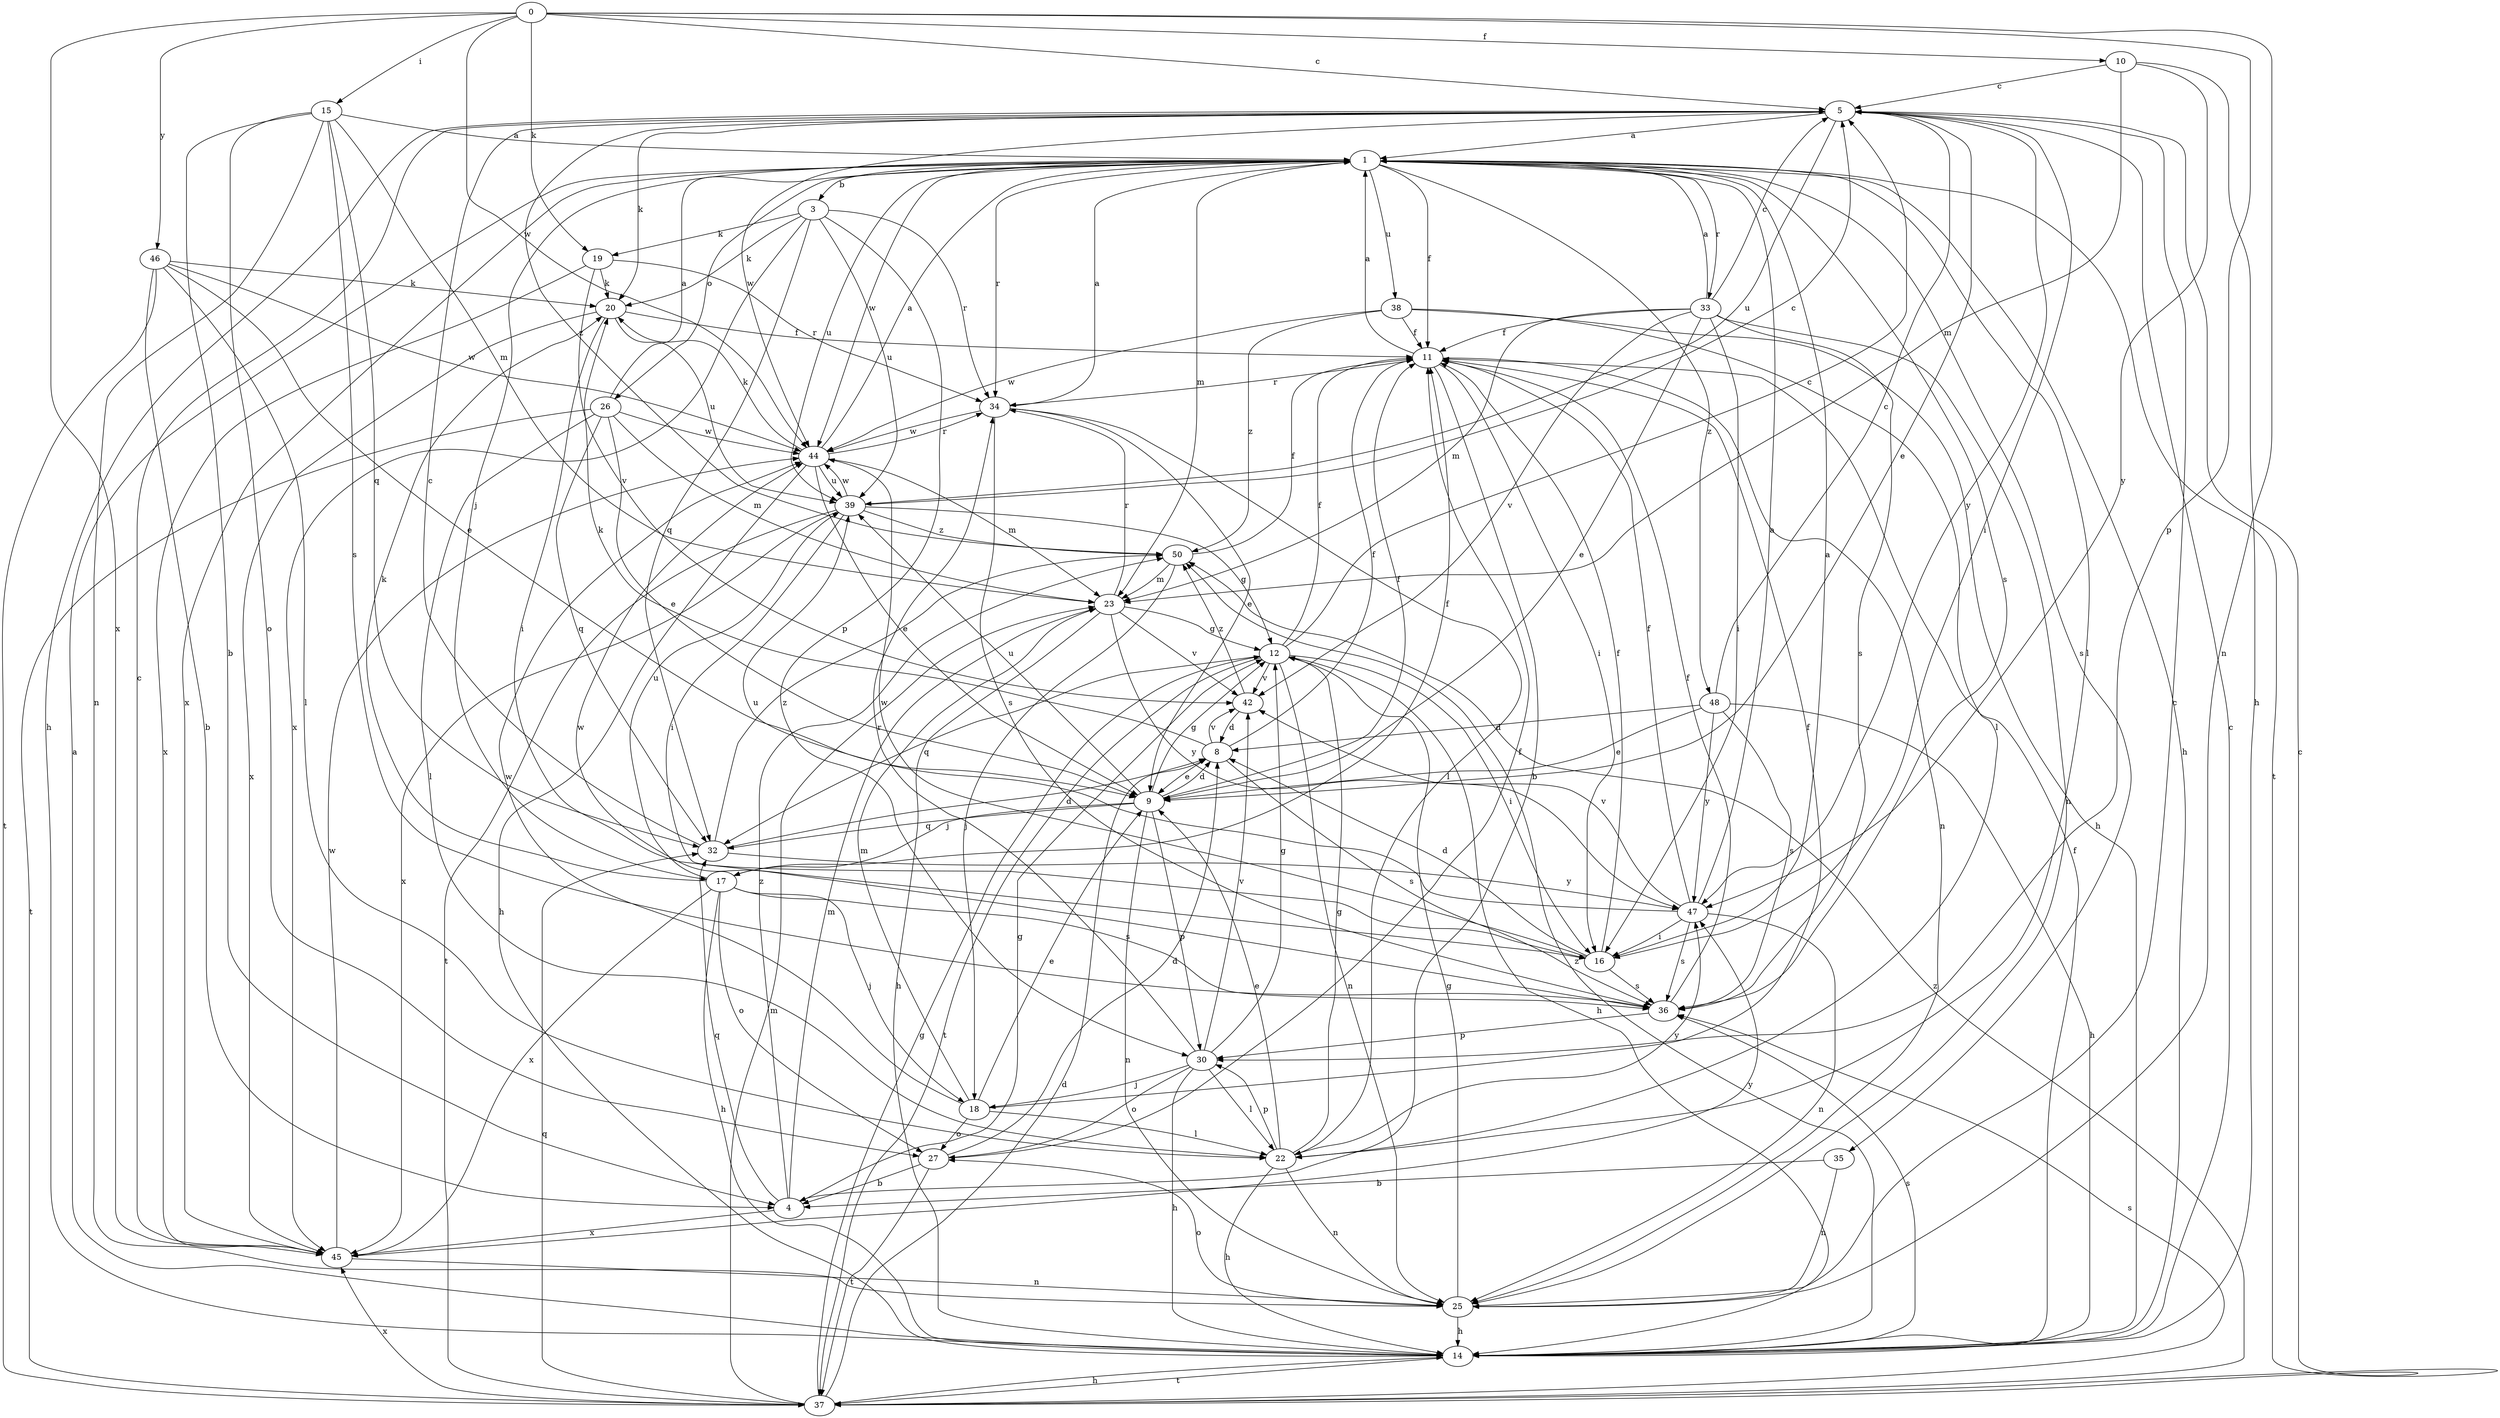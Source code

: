 strict digraph  {
0;
1;
3;
4;
5;
8;
9;
10;
11;
12;
14;
15;
16;
17;
18;
19;
20;
22;
23;
25;
26;
27;
30;
32;
33;
34;
35;
36;
37;
38;
39;
42;
44;
45;
46;
47;
48;
50;
0 -> 5  [label=c];
0 -> 10  [label=f];
0 -> 15  [label=i];
0 -> 19  [label=k];
0 -> 25  [label=n];
0 -> 30  [label=p];
0 -> 44  [label=w];
0 -> 45  [label=x];
0 -> 46  [label=y];
1 -> 3  [label=b];
1 -> 11  [label=f];
1 -> 14  [label=h];
1 -> 17  [label=j];
1 -> 22  [label=l];
1 -> 23  [label=m];
1 -> 26  [label=o];
1 -> 33  [label=r];
1 -> 34  [label=r];
1 -> 35  [label=s];
1 -> 36  [label=s];
1 -> 37  [label=t];
1 -> 38  [label=u];
1 -> 39  [label=u];
1 -> 44  [label=w];
1 -> 45  [label=x];
1 -> 48  [label=z];
3 -> 19  [label=k];
3 -> 20  [label=k];
3 -> 30  [label=p];
3 -> 32  [label=q];
3 -> 34  [label=r];
3 -> 39  [label=u];
3 -> 45  [label=x];
4 -> 12  [label=g];
4 -> 23  [label=m];
4 -> 32  [label=q];
4 -> 45  [label=x];
4 -> 50  [label=z];
5 -> 1  [label=a];
5 -> 9  [label=e];
5 -> 14  [label=h];
5 -> 16  [label=i];
5 -> 20  [label=k];
5 -> 39  [label=u];
5 -> 44  [label=w];
5 -> 47  [label=y];
5 -> 50  [label=z];
8 -> 9  [label=e];
8 -> 11  [label=f];
8 -> 20  [label=k];
8 -> 36  [label=s];
8 -> 42  [label=v];
9 -> 8  [label=d];
9 -> 11  [label=f];
9 -> 12  [label=g];
9 -> 17  [label=j];
9 -> 25  [label=n];
9 -> 30  [label=p];
9 -> 32  [label=q];
9 -> 39  [label=u];
10 -> 5  [label=c];
10 -> 14  [label=h];
10 -> 23  [label=m];
10 -> 47  [label=y];
11 -> 1  [label=a];
11 -> 4  [label=b];
11 -> 16  [label=i];
11 -> 25  [label=n];
11 -> 34  [label=r];
12 -> 5  [label=c];
12 -> 11  [label=f];
12 -> 14  [label=h];
12 -> 16  [label=i];
12 -> 25  [label=n];
12 -> 32  [label=q];
12 -> 37  [label=t];
12 -> 42  [label=v];
14 -> 1  [label=a];
14 -> 5  [label=c];
14 -> 11  [label=f];
14 -> 36  [label=s];
14 -> 37  [label=t];
14 -> 50  [label=z];
15 -> 1  [label=a];
15 -> 4  [label=b];
15 -> 23  [label=m];
15 -> 25  [label=n];
15 -> 27  [label=o];
15 -> 32  [label=q];
15 -> 36  [label=s];
16 -> 1  [label=a];
16 -> 8  [label=d];
16 -> 11  [label=f];
16 -> 36  [label=s];
16 -> 44  [label=w];
17 -> 11  [label=f];
17 -> 14  [label=h];
17 -> 18  [label=j];
17 -> 20  [label=k];
17 -> 27  [label=o];
17 -> 36  [label=s];
17 -> 39  [label=u];
17 -> 45  [label=x];
18 -> 9  [label=e];
18 -> 11  [label=f];
18 -> 22  [label=l];
18 -> 23  [label=m];
18 -> 27  [label=o];
18 -> 44  [label=w];
19 -> 20  [label=k];
19 -> 34  [label=r];
19 -> 42  [label=v];
19 -> 45  [label=x];
20 -> 11  [label=f];
20 -> 16  [label=i];
20 -> 39  [label=u];
20 -> 45  [label=x];
22 -> 9  [label=e];
22 -> 12  [label=g];
22 -> 14  [label=h];
22 -> 25  [label=n];
22 -> 30  [label=p];
22 -> 47  [label=y];
23 -> 12  [label=g];
23 -> 14  [label=h];
23 -> 34  [label=r];
23 -> 42  [label=v];
23 -> 47  [label=y];
25 -> 5  [label=c];
25 -> 12  [label=g];
25 -> 14  [label=h];
25 -> 27  [label=o];
26 -> 1  [label=a];
26 -> 9  [label=e];
26 -> 22  [label=l];
26 -> 23  [label=m];
26 -> 32  [label=q];
26 -> 37  [label=t];
26 -> 44  [label=w];
27 -> 4  [label=b];
27 -> 8  [label=d];
27 -> 11  [label=f];
27 -> 37  [label=t];
30 -> 12  [label=g];
30 -> 14  [label=h];
30 -> 18  [label=j];
30 -> 22  [label=l];
30 -> 27  [label=o];
30 -> 34  [label=r];
30 -> 42  [label=v];
32 -> 5  [label=c];
32 -> 8  [label=d];
32 -> 47  [label=y];
32 -> 50  [label=z];
33 -> 1  [label=a];
33 -> 5  [label=c];
33 -> 9  [label=e];
33 -> 11  [label=f];
33 -> 16  [label=i];
33 -> 23  [label=m];
33 -> 25  [label=n];
33 -> 36  [label=s];
33 -> 42  [label=v];
34 -> 1  [label=a];
34 -> 9  [label=e];
34 -> 22  [label=l];
34 -> 36  [label=s];
34 -> 44  [label=w];
35 -> 4  [label=b];
35 -> 25  [label=n];
36 -> 11  [label=f];
36 -> 30  [label=p];
36 -> 44  [label=w];
37 -> 5  [label=c];
37 -> 8  [label=d];
37 -> 12  [label=g];
37 -> 14  [label=h];
37 -> 23  [label=m];
37 -> 32  [label=q];
37 -> 36  [label=s];
37 -> 45  [label=x];
37 -> 50  [label=z];
38 -> 11  [label=f];
38 -> 14  [label=h];
38 -> 22  [label=l];
38 -> 44  [label=w];
38 -> 50  [label=z];
39 -> 5  [label=c];
39 -> 12  [label=g];
39 -> 16  [label=i];
39 -> 37  [label=t];
39 -> 44  [label=w];
39 -> 45  [label=x];
39 -> 50  [label=z];
42 -> 8  [label=d];
42 -> 50  [label=z];
44 -> 1  [label=a];
44 -> 9  [label=e];
44 -> 14  [label=h];
44 -> 20  [label=k];
44 -> 23  [label=m];
44 -> 34  [label=r];
44 -> 39  [label=u];
45 -> 5  [label=c];
45 -> 25  [label=n];
45 -> 44  [label=w];
45 -> 47  [label=y];
46 -> 4  [label=b];
46 -> 9  [label=e];
46 -> 20  [label=k];
46 -> 22  [label=l];
46 -> 37  [label=t];
46 -> 44  [label=w];
47 -> 1  [label=a];
47 -> 11  [label=f];
47 -> 16  [label=i];
47 -> 25  [label=n];
47 -> 36  [label=s];
47 -> 39  [label=u];
47 -> 42  [label=v];
48 -> 5  [label=c];
48 -> 8  [label=d];
48 -> 9  [label=e];
48 -> 14  [label=h];
48 -> 36  [label=s];
48 -> 47  [label=y];
50 -> 11  [label=f];
50 -> 18  [label=j];
50 -> 23  [label=m];
}
